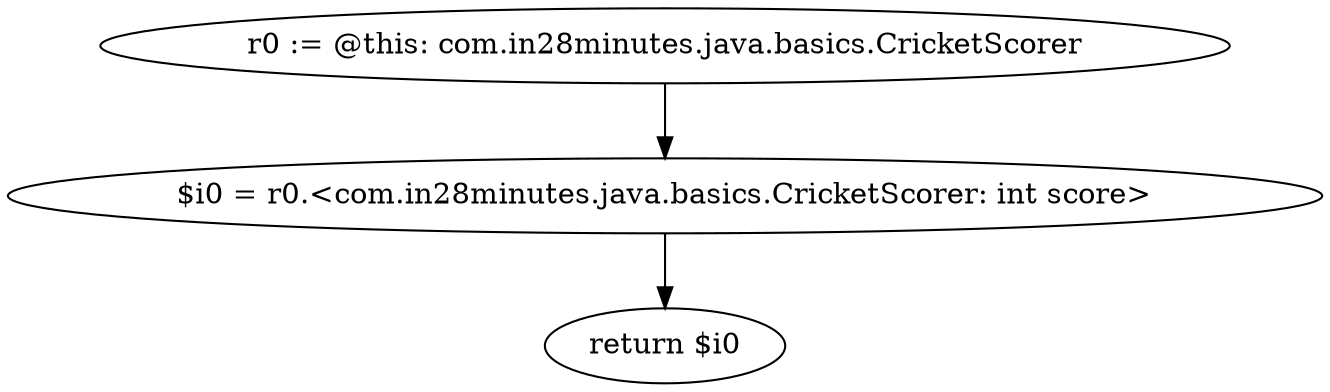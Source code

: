 digraph "unitGraph" {
    "r0 := @this: com.in28minutes.java.basics.CricketScorer"
    "$i0 = r0.<com.in28minutes.java.basics.CricketScorer: int score>"
    "return $i0"
    "r0 := @this: com.in28minutes.java.basics.CricketScorer"->"$i0 = r0.<com.in28minutes.java.basics.CricketScorer: int score>";
    "$i0 = r0.<com.in28minutes.java.basics.CricketScorer: int score>"->"return $i0";
}

